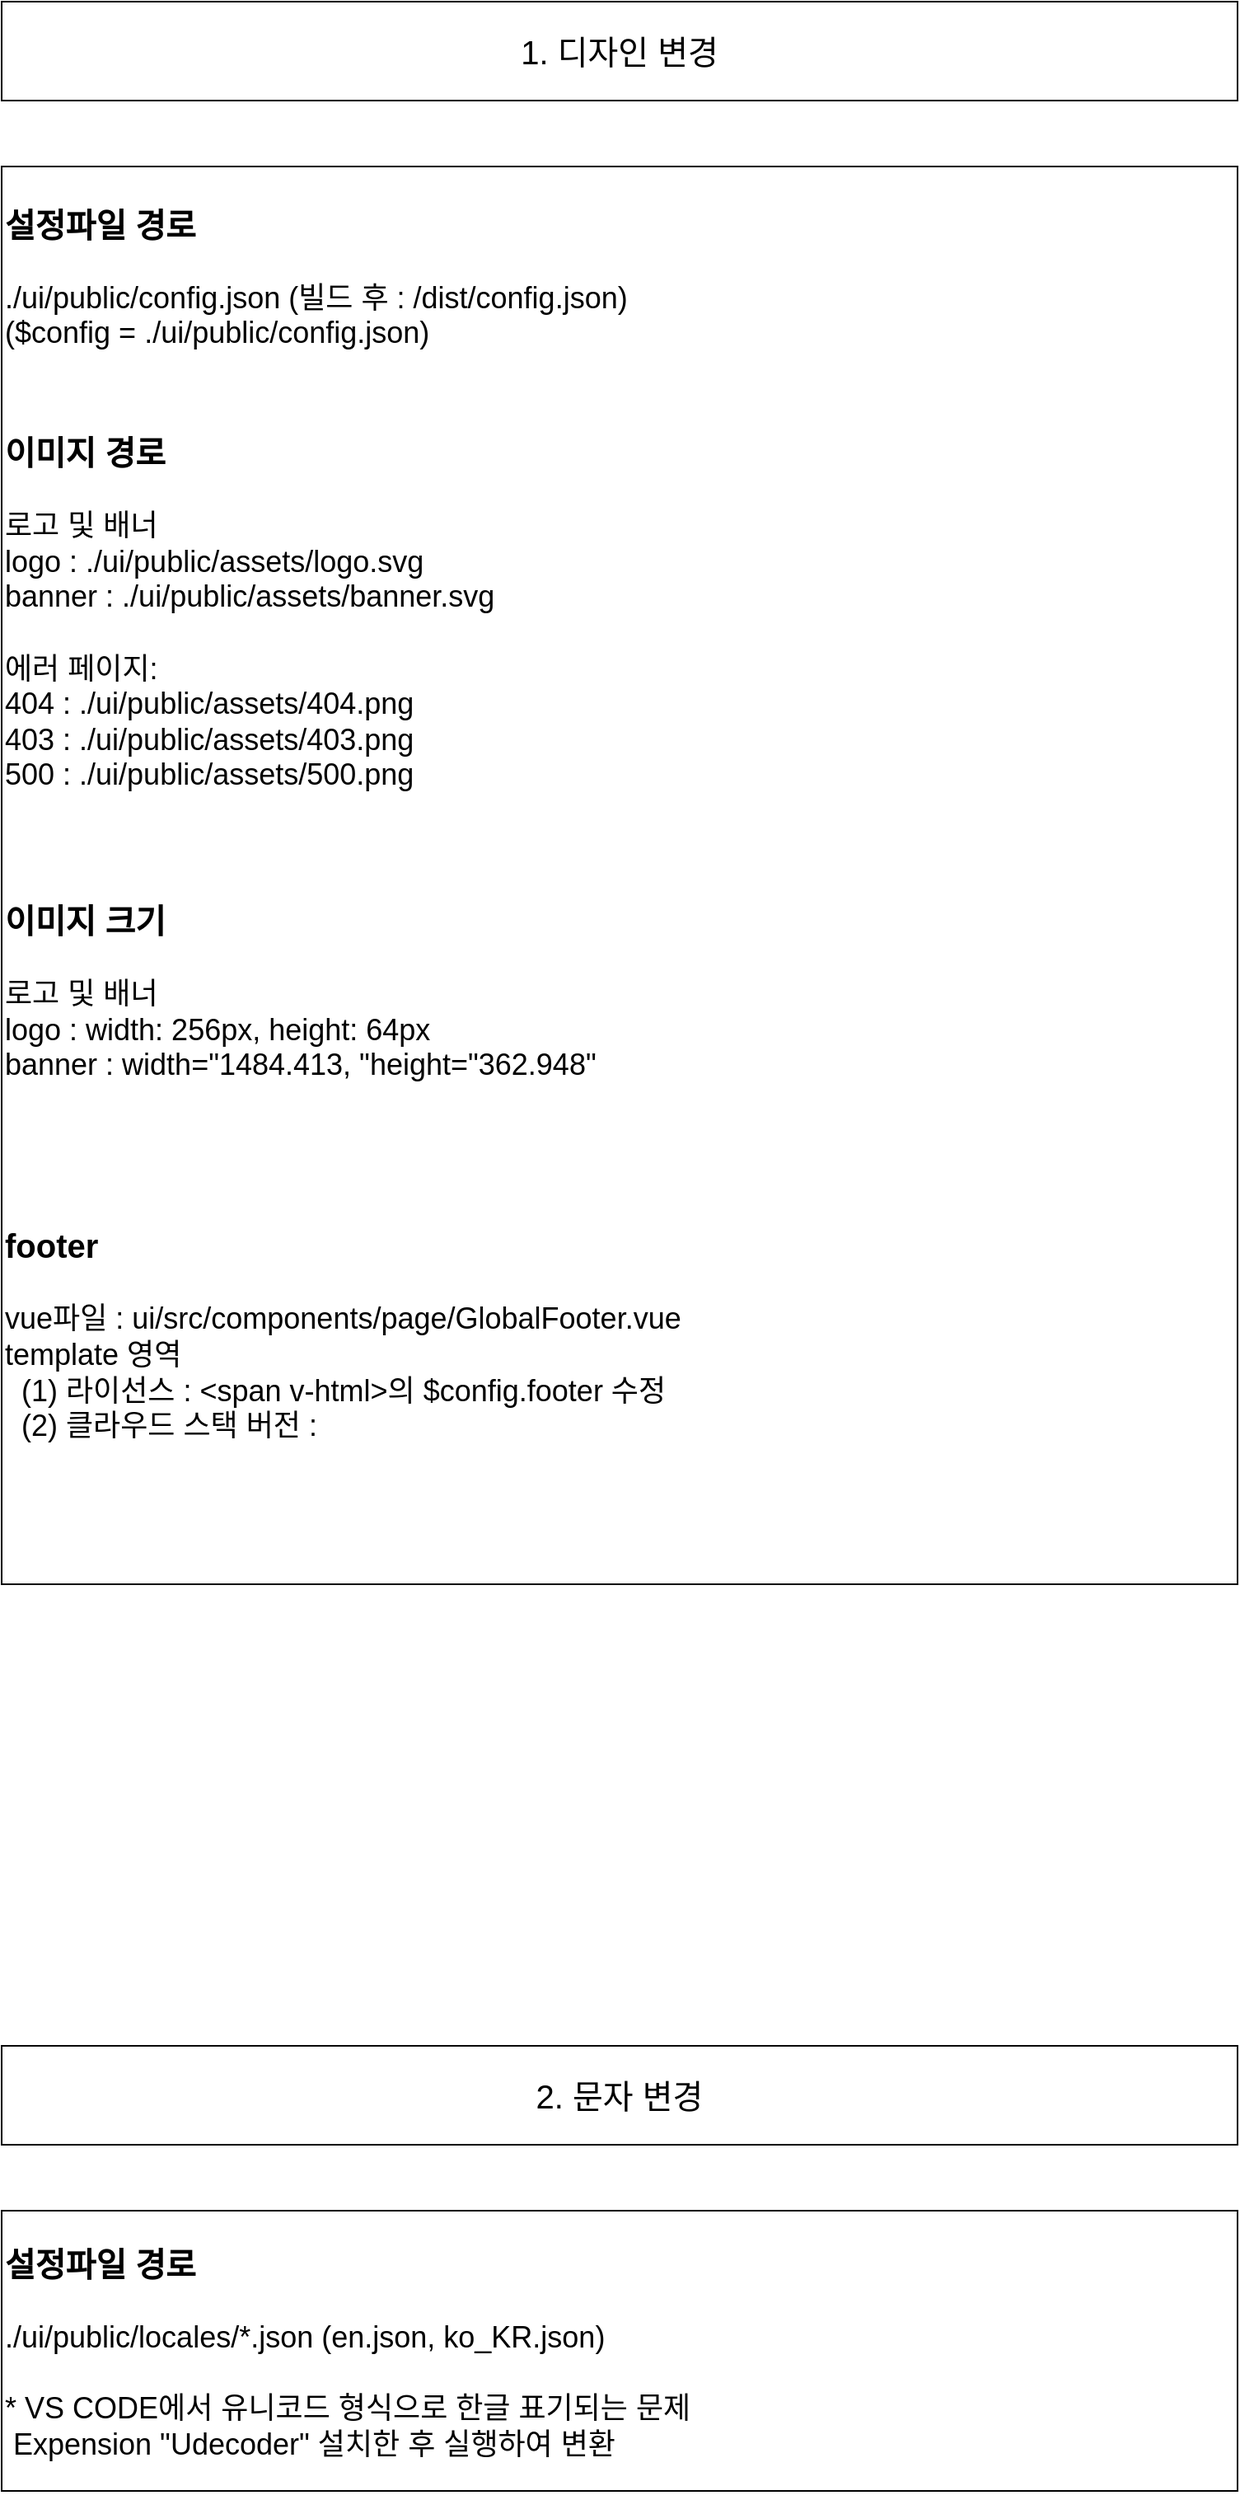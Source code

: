 <mxfile version="14.4.3" type="github">
  <diagram id="6a731a19-8d31-9384-78a2-239565b7b9f0" name="Page-1">
    <mxGraphModel dx="1144" dy="592" grid="1" gridSize="10" guides="1" tooltips="1" connect="1" arrows="1" fold="1" page="1" pageScale="1" pageWidth="1169" pageHeight="827" background="#ffffff" math="0" shadow="0">
      <root>
        <mxCell id="0" />
        <mxCell id="1" parent="0" />
        <mxCell id="seM33nbZD62kK_sZ7QuY-979" value="1. 디자인 변경" style="rounded=0;whiteSpace=wrap;html=1;fontSize=20;" parent="1" vertex="1">
          <mxGeometry x="160" y="120" width="750" height="60" as="geometry" />
        </mxCell>
        <mxCell id="seM33nbZD62kK_sZ7QuY-981" value="&lt;div&gt;&lt;div&gt;&lt;b&gt;&lt;font style=&quot;font-size: 20px&quot;&gt;&lt;br&gt;&lt;/font&gt;&lt;/b&gt;&lt;/div&gt;&lt;div&gt;&lt;div&gt;&lt;b&gt;&lt;font style=&quot;font-size: 20px&quot;&gt;설정파일 경로&lt;/font&gt;&lt;/b&gt;&lt;/div&gt;&lt;div&gt;&lt;br&gt;&lt;/div&gt;&lt;div&gt;./ui/public/config.json (빌드 후 : /dist/config.json)&lt;br&gt;&lt;/div&gt;&lt;/div&gt;&lt;div&gt;(&lt;span&gt;$config =&amp;nbsp;&lt;/span&gt;&lt;span&gt;./ui/public/config.json)&lt;/span&gt;&lt;br&gt;&lt;/div&gt;&lt;div&gt;&lt;b&gt;&lt;font style=&quot;font-size: 20px&quot;&gt;&lt;br&gt;&lt;/font&gt;&lt;/b&gt;&lt;/div&gt;&lt;div&gt;&lt;b&gt;&lt;font style=&quot;font-size: 20px&quot;&gt;&lt;br&gt;&lt;/font&gt;&lt;/b&gt;&lt;/div&gt;&lt;div&gt;&lt;b&gt;&lt;font style=&quot;font-size: 20px&quot;&gt;이미지 경로&lt;/font&gt;&lt;/b&gt;&lt;/div&gt;&lt;div style=&quot;font-size: 18px&quot;&gt;&lt;br&gt;&lt;/div&gt;&lt;div style=&quot;font-size: 18px&quot;&gt;로고 및 배너&lt;/div&gt;&lt;div style=&quot;font-size: 18px&quot;&gt;logo : ./ui/public/assets/logo.svg&lt;/div&gt;&lt;div style=&quot;font-size: 18px&quot;&gt;banner : ./ui/public/assets/banner.svg&lt;/div&gt;&lt;div style=&quot;font-size: 18px&quot;&gt;&amp;nbsp;&amp;nbsp;&lt;/div&gt;&lt;div style=&quot;font-size: 18px&quot;&gt;에러 페이지:&lt;/div&gt;&lt;div style=&quot;font-size: 18px&quot;&gt;404 : ./ui/public/assets/404.png&lt;/div&gt;&lt;div style=&quot;font-size: 18px&quot;&gt;403 : ./ui/public/assets/403.png&lt;/div&gt;&lt;div style=&quot;font-size: 18px&quot;&gt;500 : ./ui/public/assets/500.png&lt;/div&gt;&lt;/div&gt;&lt;div style=&quot;font-size: 18px&quot;&gt;&lt;br&gt;&lt;/div&gt;&lt;div style=&quot;font-size: 18px&quot;&gt;&lt;br&gt;&lt;/div&gt;&lt;div style=&quot;font-size: 18px&quot;&gt;&lt;br&gt;&lt;/div&gt;&lt;div&gt;&lt;div style=&quot;font-size: 18px&quot;&gt;&lt;span style=&quot;font-size: 20px&quot;&gt;&lt;b&gt;이미지 크기&lt;/b&gt;&lt;/span&gt;&lt;/div&gt;&lt;div style=&quot;font-size: 18px&quot;&gt;&lt;span&gt;&lt;br&gt;&lt;/span&gt;&lt;/div&gt;&lt;div style=&quot;font-size: 18px&quot;&gt;&lt;span&gt;로고 및 배너&lt;/span&gt;&lt;br&gt;&lt;/div&gt;&lt;div style=&quot;font-size: 18px&quot;&gt;logo : width: 256px, height: 64px&lt;/div&gt;&lt;div style=&quot;font-size: 18px&quot;&gt;banner : width=&quot;1484.413, &quot;height=&quot;362.948&quot;&lt;/div&gt;&lt;div style=&quot;font-size: 18px&quot;&gt;&lt;br&gt;&lt;/div&gt;&lt;div style=&quot;font-size: 18px&quot;&gt;&lt;br&gt;&lt;/div&gt;&lt;div&gt;&lt;div style=&quot;font-size: 18px&quot;&gt;&lt;br&gt;&lt;/div&gt;&lt;div style=&quot;font-size: 18px&quot;&gt;&lt;br&gt;&lt;/div&gt;&lt;div&gt;&lt;div&gt;&lt;span style=&quot;font-size: 20px&quot;&gt;&lt;b&gt;footer&lt;/b&gt;&lt;/span&gt;&lt;/div&gt;&lt;div style=&quot;font-size: 18px&quot;&gt;&lt;br&gt;&lt;/div&gt;&lt;div style=&quot;font-size: 18px&quot;&gt;vue파일 : ui/src/components/page/GlobalFooter.vue&lt;br&gt;&lt;/div&gt;&lt;div style=&quot;font-size: 18px&quot;&gt;template 영역&lt;/div&gt;&lt;div style=&quot;font-size: 18px&quot;&gt;&amp;nbsp; (1) 라이선스 : &amp;lt;span v-html&amp;gt;의 $config.footer 수정&lt;/div&gt;&lt;div style=&quot;font-size: 18px&quot;&gt;&amp;nbsp; (2) 클라우드 스택 버전 :&amp;nbsp;&lt;/div&gt;&lt;div style=&quot;font-size: 18px&quot;&gt;&amp;nbsp;&lt;/div&gt;&lt;div style=&quot;font-size: 18px&quot;&gt;&lt;br&gt;&lt;/div&gt;&lt;/div&gt;&lt;/div&gt;&lt;div style=&quot;font-size: 18px&quot;&gt;&amp;nbsp;&amp;nbsp;&lt;/div&gt;&lt;div style=&quot;font-size: 18px&quot;&gt;&lt;br&gt;&lt;/div&gt;&lt;/div&gt;" style="rounded=0;whiteSpace=wrap;html=1;fontSize=18;align=left;" parent="1" vertex="1">
          <mxGeometry x="160" y="220" width="750" height="860" as="geometry" />
        </mxCell>
        <mxCell id="imZLDdzaTuMN5iO5UrlP-1" value="2. 문자 변경" style="rounded=0;whiteSpace=wrap;html=1;fontSize=20;" parent="1" vertex="1">
          <mxGeometry x="160" y="1360" width="750" height="60" as="geometry" />
        </mxCell>
        <mxCell id="imZLDdzaTuMN5iO5UrlP-2" value="&lt;div&gt;&lt;div&gt;&lt;b&gt;&lt;font style=&quot;font-size: 20px&quot;&gt;&lt;br&gt;&lt;/font&gt;&lt;/b&gt;&lt;/div&gt;&lt;div&gt;&lt;div&gt;&lt;b&gt;&lt;font style=&quot;font-size: 20px&quot;&gt;설정파일 경로&lt;/font&gt;&lt;/b&gt;&lt;/div&gt;&lt;div&gt;&lt;br&gt;&lt;/div&gt;&lt;div&gt;&lt;span&gt;./ui/&lt;/span&gt;public/locales/*.json (en.json, ko_KR.json)&lt;/div&gt;&lt;/div&gt;&lt;div&gt;&lt;br&gt;&lt;/div&gt;&lt;div&gt;* VS CODE에서 유니코드 형식으로 한글 표기되는 문제&lt;/div&gt;&lt;div&gt;&amp;nbsp;Expension &quot;Udecoder&quot; 설치한 후 실행하여 변환&lt;/div&gt;&lt;div&gt;&lt;br&gt;&lt;/div&gt;&lt;/div&gt;" style="rounded=0;whiteSpace=wrap;html=1;fontSize=18;align=left;" parent="1" vertex="1">
          <mxGeometry x="160" y="1460" width="750" height="170" as="geometry" />
        </mxCell>
      </root>
    </mxGraphModel>
  </diagram>
</mxfile>
